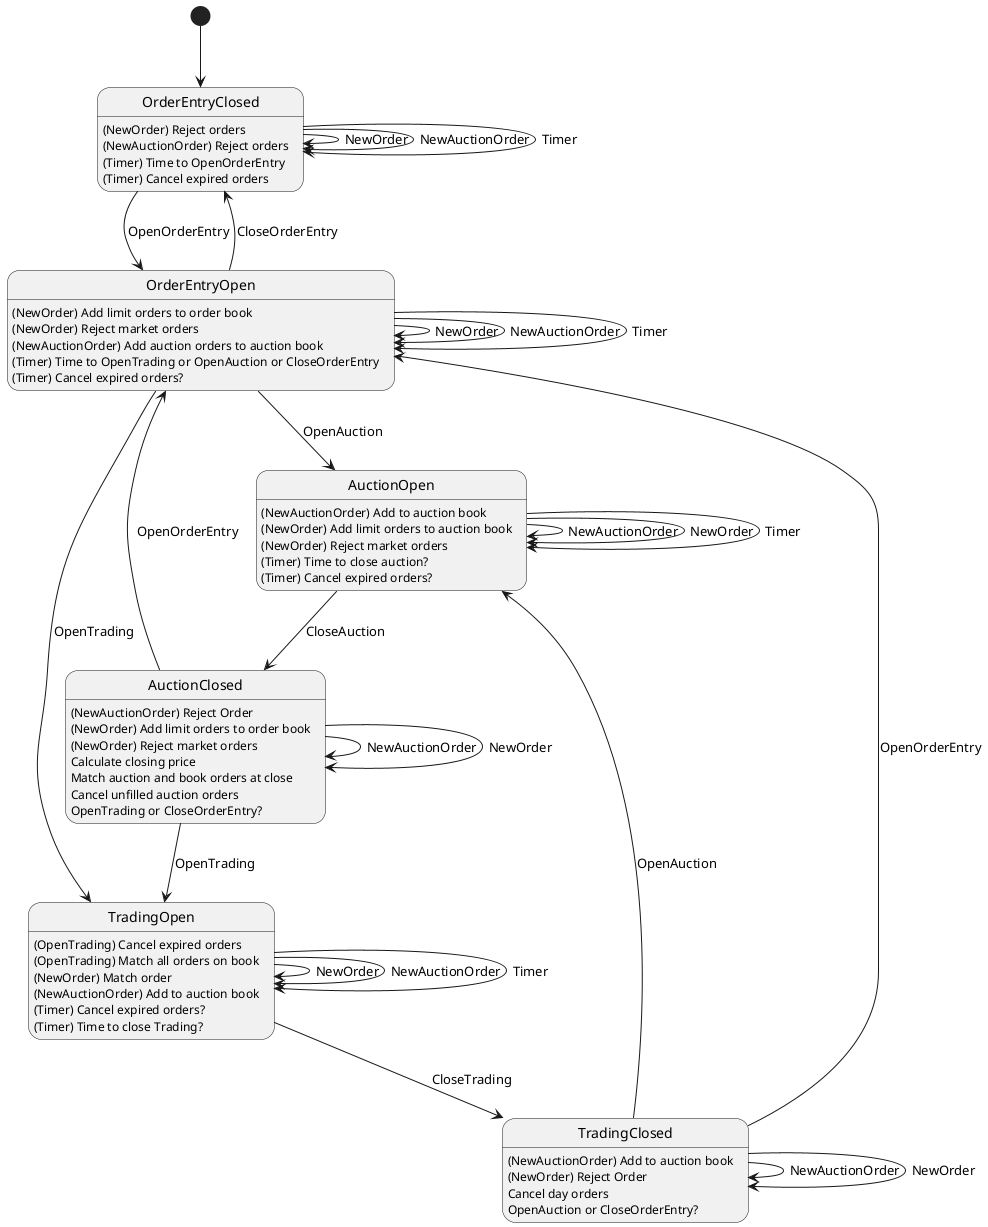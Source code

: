 @startuml
[*] --> OrderEntryClosed
OrderEntryClosed --> OrderEntryOpen : OpenOrderEntry
OrderEntryClosed --> OrderEntryClosed: NewOrder
OrderEntryClosed --> OrderEntryClosed: NewAuctionOrder
OrderEntryClosed --> OrderEntryClosed: Timer
OrderEntryClosed: (NewOrder) Reject orders
OrderEntryClosed: (NewAuctionOrder) Reject orders
OrderEntryClosed: (Timer) Time to OpenOrderEntry
OrderEntryClosed: (Timer) Cancel expired orders

OrderEntryOpen --> TradingOpen: OpenTrading
OrderEntryOpen --> AuctionOpen: OpenAuction
OrderEntryOpen --> OrderEntryClosed: CloseOrderEntry
OrderEntryOpen --> OrderEntryOpen: NewOrder
OrderEntryOpen --> OrderEntryOpen: NewAuctionOrder
OrderEntryOpen --> OrderEntryOpen: Timer
OrderEntryOpen: (NewOrder) Add limit orders to order book
OrderEntryOpen: (NewOrder) Reject market orders
OrderEntryOpen: (NewAuctionOrder) Add auction orders to auction book
OrderEntryOpen: (Timer) Time to OpenTrading or OpenAuction or CloseOrderEntry
OrderEntryOpen: (Timer) Cancel expired orders?

TradingOpen --> TradingOpen: NewOrder
TradingOpen --> TradingOpen: NewAuctionOrder
TradingOpen --> TradingOpen: Timer
TradingOpen --> TradingClosed: CloseTrading
TradingOpen: (OpenTrading) Cancel expired orders
TradingOpen: (OpenTrading) Match all orders on book
TradingOpen: (NewOrder) Match order
TradingOpen: (NewAuctionOrder) Add to auction book
TradingOpen: (Timer) Cancel expired orders?
TradingOpen: (Timer) Time to close Trading?

AuctionOpen --> AuctionClosed: CloseAuction
AuctionOpen --> AuctionOpen: NewAuctionOrder
AuctionOpen --> AuctionOpen: NewOrder
AuctionOpen --> AuctionOpen: Timer
AuctionOpen: (NewAuctionOrder) Add to auction book
AuctionOpen: (NewOrder) Add limit orders to auction book
AuctionOpen: (NewOrder) Reject market orders
AuctionOpen: (Timer) Time to close auction?
AuctionOpen: (Timer) Cancel expired orders?

AuctionClosed --> OrderEntryOpen: OpenOrderEntry
AuctionClosed --> TradingOpen: OpenTrading
AuctionClosed --> AuctionClosed: NewAuctionOrder
AuctionClosed --> AuctionClosed: NewOrder
AuctionClosed: (NewAuctionOrder) Reject Order
AuctionClosed: (NewOrder) Add limit orders to order book
AuctionClosed: (NewOrder) Reject market orders
AuctionClosed: Calculate closing price
AuctionClosed: Match auction and book orders at close
AuctionClosed: Cancel unfilled auction orders
AuctionClosed: OpenTrading or CloseOrderEntry?

TradingClosed --> OrderEntryOpen: OpenOrderEntry
TradingClosed --> AuctionOpen: OpenAuction
TradingClosed --> TradingClosed: NewAuctionOrder
TradingClosed --> TradingClosed: NewOrder
TradingClosed: (NewAuctionOrder) Add to auction book
TradingClosed: (NewOrder) Reject Order
TradingClosed: Cancel day orders
TradingClosed: OpenAuction or CloseOrderEntry?

@enduml